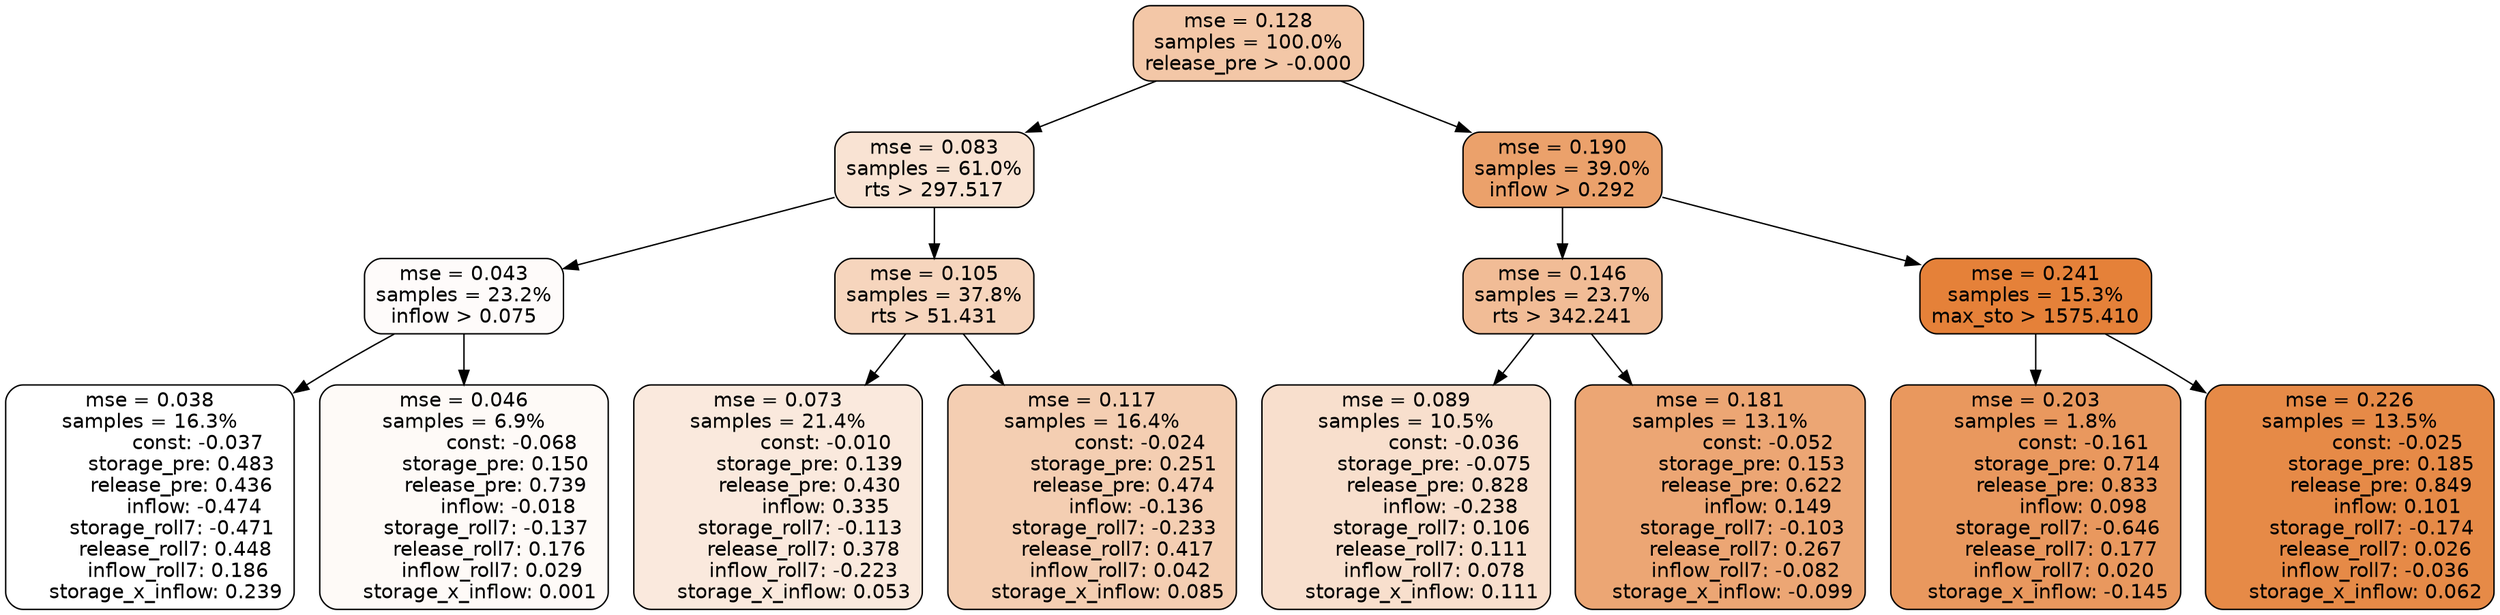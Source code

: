 digraph tree {
node [shape=rectangle, style="filled, rounded", color="black", fontname=helvetica] ;
edge [fontname=helvetica] ;
	"0" [label="mse = 0.128
samples = 100.0%
release_pre > -0.000", fillcolor="#f3c7a7"]
	"1" [label="mse = 0.083
samples = 61.0%
rts > 297.517", fillcolor="#f9e3d3"]
	"8" [label="mse = 0.190
samples = 39.0%
inflow > 0.292", fillcolor="#eba16b"]
	"5" [label="mse = 0.043
samples = 23.2%
inflow > 0.075", fillcolor="#fefbfa"]
	"2" [label="mse = 0.105
samples = 37.8%
rts > 51.431", fillcolor="#f6d5bd"]
	"9" [label="mse = 0.146
samples = 23.7%
rts > 342.241", fillcolor="#f1bc96"]
	"12" [label="mse = 0.241
samples = 15.3%
max_sto > 1575.410", fillcolor="#e58139"]
	"6" [label="mse = 0.038
samples = 16.3%
               const: -0.037
          storage_pre: 0.483
          release_pre: 0.436
              inflow: -0.474
       storage_roll7: -0.471
        release_roll7: 0.448
         inflow_roll7: 0.186
     storage_x_inflow: 0.239", fillcolor="#ffffff"]
	"7" [label="mse = 0.046
samples = 6.9%
               const: -0.068
          storage_pre: 0.150
          release_pre: 0.739
              inflow: -0.018
       storage_roll7: -0.137
        release_roll7: 0.176
         inflow_roll7: 0.029
     storage_x_inflow: 0.001", fillcolor="#fefaf7"]
	"3" [label="mse = 0.073
samples = 21.4%
               const: -0.010
          storage_pre: 0.139
          release_pre: 0.430
               inflow: 0.335
       storage_roll7: -0.113
        release_roll7: 0.378
        inflow_roll7: -0.223
     storage_x_inflow: 0.053", fillcolor="#fae9dd"]
	"4" [label="mse = 0.117
samples = 16.4%
               const: -0.024
          storage_pre: 0.251
          release_pre: 0.474
              inflow: -0.136
       storage_roll7: -0.233
        release_roll7: 0.417
         inflow_roll7: 0.042
     storage_x_inflow: 0.085", fillcolor="#f4ceb2"]
	"11" [label="mse = 0.089
samples = 10.5%
               const: -0.036
         storage_pre: -0.075
          release_pre: 0.828
              inflow: -0.238
        storage_roll7: 0.106
        release_roll7: 0.111
         inflow_roll7: 0.078
     storage_x_inflow: 0.111", fillcolor="#f8dfcd"]
	"10" [label="mse = 0.181
samples = 13.1%
               const: -0.052
          storage_pre: 0.153
          release_pre: 0.622
               inflow: 0.149
       storage_roll7: -0.103
        release_roll7: 0.267
        inflow_roll7: -0.082
    storage_x_inflow: -0.099", fillcolor="#eca674"]
	"14" [label="mse = 0.203
samples = 1.8%
               const: -0.161
          storage_pre: 0.714
          release_pre: 0.833
               inflow: 0.098
       storage_roll7: -0.646
        release_roll7: 0.177
         inflow_roll7: 0.020
    storage_x_inflow: -0.145", fillcolor="#e9985e"]
	"13" [label="mse = 0.226
samples = 13.5%
               const: -0.025
          storage_pre: 0.185
          release_pre: 0.849
               inflow: 0.101
       storage_roll7: -0.174
        release_roll7: 0.026
        inflow_roll7: -0.036
     storage_x_inflow: 0.062", fillcolor="#e68a47"]

	"0" -> "1"
	"0" -> "8"
	"1" -> "2"
	"1" -> "5"
	"8" -> "9"
	"8" -> "12"
	"5" -> "6"
	"5" -> "7"
	"2" -> "3"
	"2" -> "4"
	"9" -> "10"
	"9" -> "11"
	"12" -> "13"
	"12" -> "14"
}